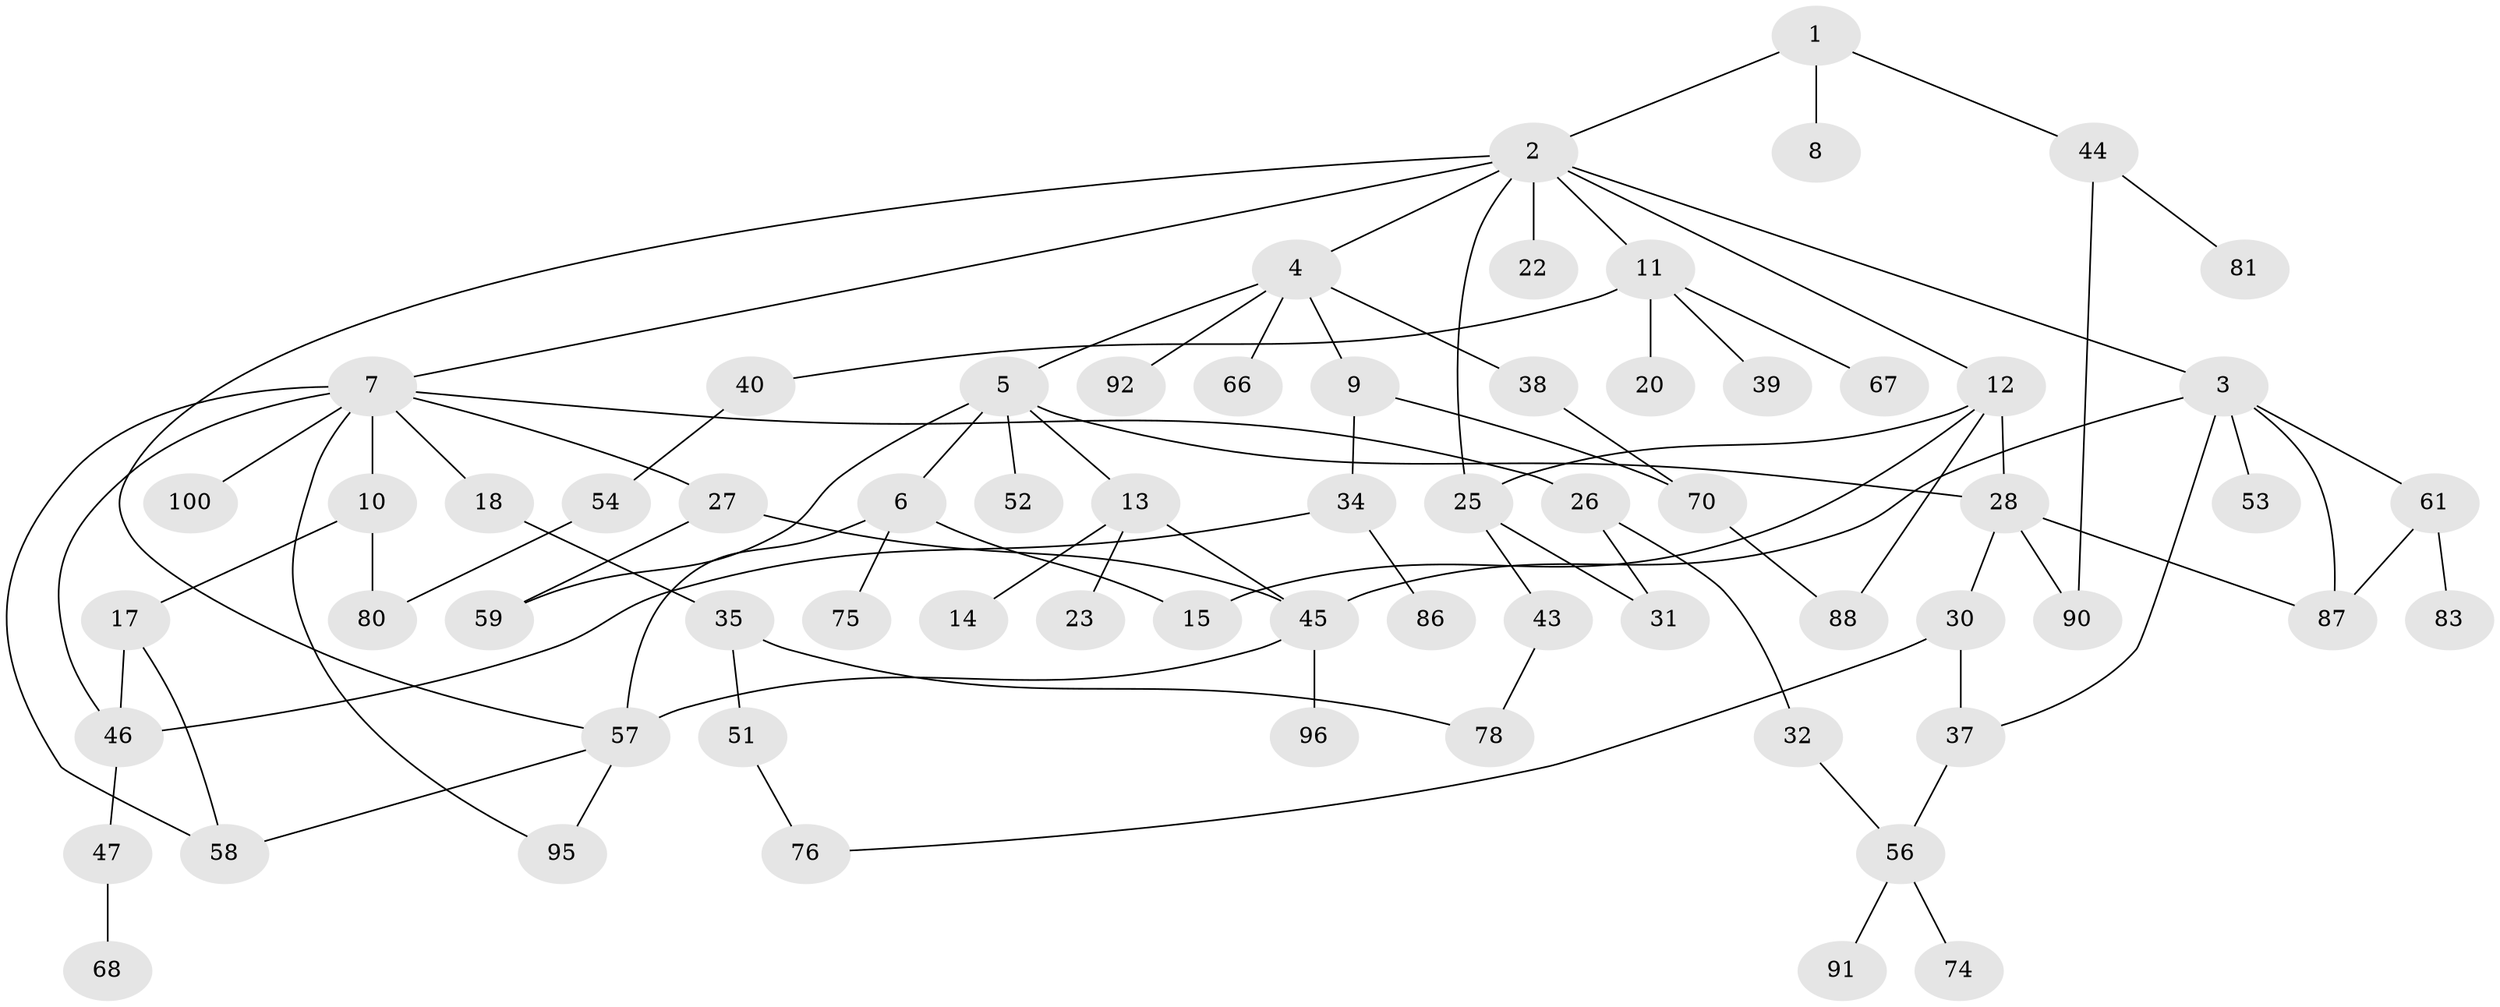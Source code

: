 // original degree distribution, {4: 0.11, 9: 0.02, 5: 0.07, 2: 0.35, 3: 0.19, 1: 0.26}
// Generated by graph-tools (version 1.1) at 2025/54/02/21/25 11:54:43]
// undirected, 67 vertices, 90 edges
graph export_dot {
graph [start="1"]
  node [color=gray90,style=filled];
  1 [super="+89"];
  2 [super="+24"];
  3 [super="+49"];
  4 [super="+19"];
  5 [super="+21"];
  6 [super="+73"];
  7 [super="+48"];
  8;
  9;
  10;
  11 [super="+42"];
  12 [super="+36"];
  13 [super="+16"];
  14;
  15 [super="+77"];
  17 [super="+85"];
  18 [super="+33"];
  20;
  22 [super="+93"];
  23;
  25 [super="+29"];
  26 [super="+72"];
  27 [super="+62"];
  28 [super="+98"];
  30;
  31 [super="+50"];
  32 [super="+65"];
  34 [super="+41"];
  35 [super="+99"];
  37;
  38;
  39;
  40;
  43 [super="+82"];
  44 [super="+60"];
  45 [super="+71"];
  46 [super="+55"];
  47;
  51;
  52;
  53 [super="+97"];
  54 [super="+94"];
  56 [super="+64"];
  57 [super="+63"];
  58;
  59;
  61 [super="+69"];
  66;
  67;
  68;
  70 [super="+84"];
  74;
  75;
  76;
  78 [super="+79"];
  80;
  81;
  83;
  86;
  87;
  88;
  90;
  91;
  92;
  95;
  96;
  100;
  1 -- 2;
  1 -- 8 [weight=2];
  1 -- 44;
  2 -- 3;
  2 -- 4;
  2 -- 7;
  2 -- 11;
  2 -- 12;
  2 -- 22;
  2 -- 57;
  2 -- 25;
  3 -- 37;
  3 -- 45;
  3 -- 53;
  3 -- 61;
  3 -- 87;
  4 -- 5;
  4 -- 9;
  4 -- 66;
  4 -- 38;
  4 -- 92;
  5 -- 6;
  5 -- 13;
  5 -- 28;
  5 -- 59;
  5 -- 52;
  6 -- 15;
  6 -- 75;
  6 -- 57;
  7 -- 10;
  7 -- 18;
  7 -- 26;
  7 -- 27;
  7 -- 58;
  7 -- 95;
  7 -- 100;
  7 -- 46;
  9 -- 34;
  9 -- 70;
  10 -- 17;
  10 -- 80;
  11 -- 20;
  11 -- 39;
  11 -- 40;
  11 -- 67;
  12 -- 25;
  12 -- 88;
  12 -- 28;
  12 -- 15;
  13 -- 14;
  13 -- 23;
  13 -- 45;
  17 -- 46;
  17 -- 58;
  18 -- 35;
  25 -- 43;
  25 -- 31;
  26 -- 31;
  26 -- 32;
  27 -- 59;
  27 -- 45;
  28 -- 30;
  28 -- 90;
  28 -- 87;
  30 -- 37;
  30 -- 76;
  32 -- 56;
  34 -- 86;
  34 -- 46;
  35 -- 51;
  35 -- 78;
  37 -- 56;
  38 -- 70;
  40 -- 54;
  43 -- 78;
  44 -- 81;
  44 -- 90;
  45 -- 57 [weight=2];
  45 -- 96;
  46 -- 47;
  47 -- 68;
  51 -- 76;
  54 -- 80;
  56 -- 74;
  56 -- 91;
  57 -- 95;
  57 -- 58;
  61 -- 83;
  61 -- 87;
  70 -- 88;
}
